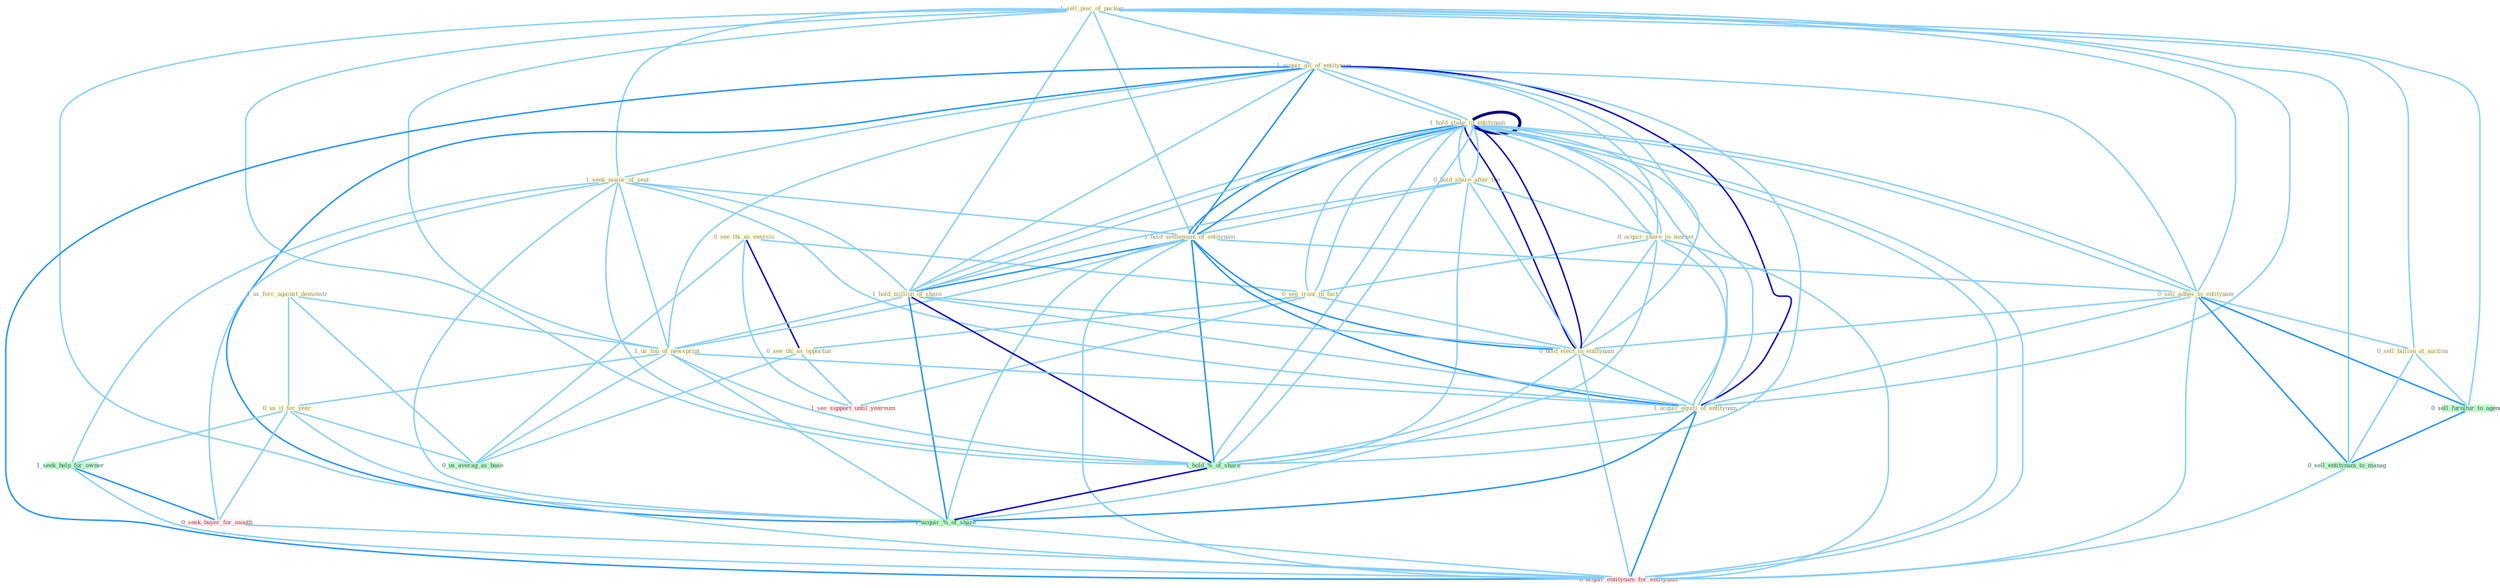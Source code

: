 Graph G{ 
    node
    [shape=polygon,style=filled,width=.5,height=.06,color="#BDFCC9",fixedsize=true,fontsize=4,
    fontcolor="#2f4f4f"];
    {node
    [color="#ffffe0", fontcolor="#8b7d6b"] "1_sell_piec_of_packag " "1_hold_stake_in_entitynam " "1_acquir_all_of_entitynam " "0_hold_share_after_the " "1_seek_major_of_seat " "0_acquir_share_in_market " "0_see_thi_as_exercis " "0_see_ironi_in_fact " "1_us_forc_against_demonstr " "1_hold_settlement_of_entitynam " "1_hold_million_of_share " "1_us_ton_of_newsprint " "0_us_it_for_year " "0_sell_adhes_to_entitynam " "0_see_thi_as_opportun " "0_hold_elect_in_entitynam " "0_sell_billion_at_auction " "1_acquir_equiti_of_entitynam "}
{node [color="#fff0f5", fontcolor="#b22222"] "0_seek_buyer_for_month " "1_see_support_until_yearnum " "0_acquir_entitynam_for_entitynam "}
edge [color="#B0E2FF"];

	"1_sell_piec_of_packag " -- "1_acquir_all_of_entitynam " [w="1", color="#87cefa" ];
	"1_sell_piec_of_packag " -- "1_seek_major_of_seat " [w="1", color="#87cefa" ];
	"1_sell_piec_of_packag " -- "1_hold_settlement_of_entitynam " [w="1", color="#87cefa" ];
	"1_sell_piec_of_packag " -- "1_hold_million_of_share " [w="1", color="#87cefa" ];
	"1_sell_piec_of_packag " -- "1_us_ton_of_newsprint " [w="1", color="#87cefa" ];
	"1_sell_piec_of_packag " -- "0_sell_adhes_to_entitynam " [w="1", color="#87cefa" ];
	"1_sell_piec_of_packag " -- "0_sell_billion_at_auction " [w="1", color="#87cefa" ];
	"1_sell_piec_of_packag " -- "1_acquir_equiti_of_entitynam " [w="1", color="#87cefa" ];
	"1_sell_piec_of_packag " -- "1_hold_%_of_share " [w="1", color="#87cefa" ];
	"1_sell_piec_of_packag " -- "1_acquir_%_of_share " [w="1", color="#87cefa" ];
	"1_sell_piec_of_packag " -- "0_sell_furnitur_to_agenc " [w="1", color="#87cefa" ];
	"1_sell_piec_of_packag " -- "0_sell_entitynam_to_manag " [w="1", color="#87cefa" ];
	"1_hold_stake_in_entitynam " -- "1_acquir_all_of_entitynam " [w="1", color="#87cefa" ];
	"1_hold_stake_in_entitynam " -- "0_hold_share_after_the " [w="1", color="#87cefa" ];
	"1_hold_stake_in_entitynam " -- "0_acquir_share_in_market " [w="1", color="#87cefa" ];
	"1_hold_stake_in_entitynam " -- "0_see_ironi_in_fact " [w="1", color="#87cefa" ];
	"1_hold_stake_in_entitynam " -- "1_hold_settlement_of_entitynam " [w="2", color="#1e90ff" , len=0.8];
	"1_hold_stake_in_entitynam " -- "1_hold_million_of_share " [w="1", color="#87cefa" ];
	"1_hold_stake_in_entitynam " -- "0_sell_adhes_to_entitynam " [w="1", color="#87cefa" ];
	"1_hold_stake_in_entitynam " -- "0_hold_elect_in_entitynam " [w="3", color="#0000cd" , len=0.6];
	"1_hold_stake_in_entitynam " -- "1_acquir_equiti_of_entitynam " [w="1", color="#87cefa" ];
	"1_hold_stake_in_entitynam " -- "1_hold_%_of_share " [w="1", color="#87cefa" ];
	"1_hold_stake_in_entitynam " -- "1_hold_stake_in_entitynam " [w="4", style=bold, color="#000080", len=0.4];
	"1_hold_stake_in_entitynam " -- "0_acquir_entitynam_for_entitynam " [w="1", color="#87cefa" ];
	"1_acquir_all_of_entitynam " -- "1_seek_major_of_seat " [w="1", color="#87cefa" ];
	"1_acquir_all_of_entitynam " -- "0_acquir_share_in_market " [w="1", color="#87cefa" ];
	"1_acquir_all_of_entitynam " -- "1_hold_settlement_of_entitynam " [w="2", color="#1e90ff" , len=0.8];
	"1_acquir_all_of_entitynam " -- "1_hold_million_of_share " [w="1", color="#87cefa" ];
	"1_acquir_all_of_entitynam " -- "1_us_ton_of_newsprint " [w="1", color="#87cefa" ];
	"1_acquir_all_of_entitynam " -- "0_sell_adhes_to_entitynam " [w="1", color="#87cefa" ];
	"1_acquir_all_of_entitynam " -- "0_hold_elect_in_entitynam " [w="1", color="#87cefa" ];
	"1_acquir_all_of_entitynam " -- "1_acquir_equiti_of_entitynam " [w="3", color="#0000cd" , len=0.6];
	"1_acquir_all_of_entitynam " -- "1_hold_%_of_share " [w="1", color="#87cefa" ];
	"1_acquir_all_of_entitynam " -- "1_hold_stake_in_entitynam " [w="1", color="#87cefa" ];
	"1_acquir_all_of_entitynam " -- "1_acquir_%_of_share " [w="2", color="#1e90ff" , len=0.8];
	"1_acquir_all_of_entitynam " -- "0_acquir_entitynam_for_entitynam " [w="2", color="#1e90ff" , len=0.8];
	"0_hold_share_after_the " -- "0_acquir_share_in_market " [w="1", color="#87cefa" ];
	"0_hold_share_after_the " -- "1_hold_settlement_of_entitynam " [w="1", color="#87cefa" ];
	"0_hold_share_after_the " -- "1_hold_million_of_share " [w="1", color="#87cefa" ];
	"0_hold_share_after_the " -- "0_hold_elect_in_entitynam " [w="1", color="#87cefa" ];
	"0_hold_share_after_the " -- "1_hold_%_of_share " [w="1", color="#87cefa" ];
	"0_hold_share_after_the " -- "1_hold_stake_in_entitynam " [w="1", color="#87cefa" ];
	"1_seek_major_of_seat " -- "1_hold_settlement_of_entitynam " [w="1", color="#87cefa" ];
	"1_seek_major_of_seat " -- "1_hold_million_of_share " [w="1", color="#87cefa" ];
	"1_seek_major_of_seat " -- "1_us_ton_of_newsprint " [w="1", color="#87cefa" ];
	"1_seek_major_of_seat " -- "1_acquir_equiti_of_entitynam " [w="1", color="#87cefa" ];
	"1_seek_major_of_seat " -- "1_hold_%_of_share " [w="1", color="#87cefa" ];
	"1_seek_major_of_seat " -- "1_seek_help_for_owner " [w="1", color="#87cefa" ];
	"1_seek_major_of_seat " -- "0_seek_buyer_for_month " [w="1", color="#87cefa" ];
	"1_seek_major_of_seat " -- "1_acquir_%_of_share " [w="1", color="#87cefa" ];
	"0_acquir_share_in_market " -- "0_see_ironi_in_fact " [w="1", color="#87cefa" ];
	"0_acquir_share_in_market " -- "0_hold_elect_in_entitynam " [w="1", color="#87cefa" ];
	"0_acquir_share_in_market " -- "1_acquir_equiti_of_entitynam " [w="1", color="#87cefa" ];
	"0_acquir_share_in_market " -- "1_hold_stake_in_entitynam " [w="1", color="#87cefa" ];
	"0_acquir_share_in_market " -- "1_acquir_%_of_share " [w="1", color="#87cefa" ];
	"0_acquir_share_in_market " -- "0_acquir_entitynam_for_entitynam " [w="1", color="#87cefa" ];
	"0_see_thi_as_exercis " -- "0_see_ironi_in_fact " [w="1", color="#87cefa" ];
	"0_see_thi_as_exercis " -- "0_see_thi_as_opportun " [w="3", color="#0000cd" , len=0.6];
	"0_see_thi_as_exercis " -- "1_see_support_until_yearnum " [w="1", color="#87cefa" ];
	"0_see_thi_as_exercis " -- "0_us_averag_as_base " [w="1", color="#87cefa" ];
	"0_see_ironi_in_fact " -- "0_see_thi_as_opportun " [w="1", color="#87cefa" ];
	"0_see_ironi_in_fact " -- "0_hold_elect_in_entitynam " [w="1", color="#87cefa" ];
	"0_see_ironi_in_fact " -- "1_hold_stake_in_entitynam " [w="1", color="#87cefa" ];
	"0_see_ironi_in_fact " -- "1_see_support_until_yearnum " [w="1", color="#87cefa" ];
	"1_us_forc_against_demonstr " -- "1_us_ton_of_newsprint " [w="1", color="#87cefa" ];
	"1_us_forc_against_demonstr " -- "0_us_it_for_year " [w="1", color="#87cefa" ];
	"1_us_forc_against_demonstr " -- "0_us_averag_as_base " [w="1", color="#87cefa" ];
	"1_hold_settlement_of_entitynam " -- "1_hold_million_of_share " [w="2", color="#1e90ff" , len=0.8];
	"1_hold_settlement_of_entitynam " -- "1_us_ton_of_newsprint " [w="1", color="#87cefa" ];
	"1_hold_settlement_of_entitynam " -- "0_sell_adhes_to_entitynam " [w="1", color="#87cefa" ];
	"1_hold_settlement_of_entitynam " -- "0_hold_elect_in_entitynam " [w="2", color="#1e90ff" , len=0.8];
	"1_hold_settlement_of_entitynam " -- "1_acquir_equiti_of_entitynam " [w="2", color="#1e90ff" , len=0.8];
	"1_hold_settlement_of_entitynam " -- "1_hold_%_of_share " [w="2", color="#1e90ff" , len=0.8];
	"1_hold_settlement_of_entitynam " -- "1_hold_stake_in_entitynam " [w="2", color="#1e90ff" , len=0.8];
	"1_hold_settlement_of_entitynam " -- "1_acquir_%_of_share " [w="1", color="#87cefa" ];
	"1_hold_settlement_of_entitynam " -- "0_acquir_entitynam_for_entitynam " [w="1", color="#87cefa" ];
	"1_hold_million_of_share " -- "1_us_ton_of_newsprint " [w="1", color="#87cefa" ];
	"1_hold_million_of_share " -- "0_hold_elect_in_entitynam " [w="1", color="#87cefa" ];
	"1_hold_million_of_share " -- "1_acquir_equiti_of_entitynam " [w="1", color="#87cefa" ];
	"1_hold_million_of_share " -- "1_hold_%_of_share " [w="3", color="#0000cd" , len=0.6];
	"1_hold_million_of_share " -- "1_hold_stake_in_entitynam " [w="1", color="#87cefa" ];
	"1_hold_million_of_share " -- "1_acquir_%_of_share " [w="2", color="#1e90ff" , len=0.8];
	"1_us_ton_of_newsprint " -- "0_us_it_for_year " [w="1", color="#87cefa" ];
	"1_us_ton_of_newsprint " -- "1_acquir_equiti_of_entitynam " [w="1", color="#87cefa" ];
	"1_us_ton_of_newsprint " -- "1_hold_%_of_share " [w="1", color="#87cefa" ];
	"1_us_ton_of_newsprint " -- "1_acquir_%_of_share " [w="1", color="#87cefa" ];
	"1_us_ton_of_newsprint " -- "0_us_averag_as_base " [w="1", color="#87cefa" ];
	"0_us_it_for_year " -- "1_seek_help_for_owner " [w="1", color="#87cefa" ];
	"0_us_it_for_year " -- "0_seek_buyer_for_month " [w="1", color="#87cefa" ];
	"0_us_it_for_year " -- "0_us_averag_as_base " [w="1", color="#87cefa" ];
	"0_us_it_for_year " -- "0_acquir_entitynam_for_entitynam " [w="1", color="#87cefa" ];
	"0_sell_adhes_to_entitynam " -- "0_hold_elect_in_entitynam " [w="1", color="#87cefa" ];
	"0_sell_adhes_to_entitynam " -- "0_sell_billion_at_auction " [w="1", color="#87cefa" ];
	"0_sell_adhes_to_entitynam " -- "1_acquir_equiti_of_entitynam " [w="1", color="#87cefa" ];
	"0_sell_adhes_to_entitynam " -- "1_hold_stake_in_entitynam " [w="1", color="#87cefa" ];
	"0_sell_adhes_to_entitynam " -- "0_sell_furnitur_to_agenc " [w="2", color="#1e90ff" , len=0.8];
	"0_sell_adhes_to_entitynam " -- "0_sell_entitynam_to_manag " [w="2", color="#1e90ff" , len=0.8];
	"0_sell_adhes_to_entitynam " -- "0_acquir_entitynam_for_entitynam " [w="1", color="#87cefa" ];
	"0_see_thi_as_opportun " -- "1_see_support_until_yearnum " [w="1", color="#87cefa" ];
	"0_see_thi_as_opportun " -- "0_us_averag_as_base " [w="1", color="#87cefa" ];
	"0_hold_elect_in_entitynam " -- "1_acquir_equiti_of_entitynam " [w="1", color="#87cefa" ];
	"0_hold_elect_in_entitynam " -- "1_hold_%_of_share " [w="1", color="#87cefa" ];
	"0_hold_elect_in_entitynam " -- "1_hold_stake_in_entitynam " [w="3", color="#0000cd" , len=0.6];
	"0_hold_elect_in_entitynam " -- "0_acquir_entitynam_for_entitynam " [w="1", color="#87cefa" ];
	"0_sell_billion_at_auction " -- "0_sell_furnitur_to_agenc " [w="1", color="#87cefa" ];
	"0_sell_billion_at_auction " -- "0_sell_entitynam_to_manag " [w="1", color="#87cefa" ];
	"1_acquir_equiti_of_entitynam " -- "1_hold_%_of_share " [w="1", color="#87cefa" ];
	"1_acquir_equiti_of_entitynam " -- "1_hold_stake_in_entitynam " [w="1", color="#87cefa" ];
	"1_acquir_equiti_of_entitynam " -- "1_acquir_%_of_share " [w="2", color="#1e90ff" , len=0.8];
	"1_acquir_equiti_of_entitynam " -- "0_acquir_entitynam_for_entitynam " [w="2", color="#1e90ff" , len=0.8];
	"1_hold_%_of_share " -- "1_hold_stake_in_entitynam " [w="1", color="#87cefa" ];
	"1_hold_%_of_share " -- "1_acquir_%_of_share " [w="3", color="#0000cd" , len=0.6];
	"1_hold_stake_in_entitynam " -- "0_acquir_entitynam_for_entitynam " [w="1", color="#87cefa" ];
	"1_seek_help_for_owner " -- "0_seek_buyer_for_month " [w="2", color="#1e90ff" , len=0.8];
	"1_seek_help_for_owner " -- "0_acquir_entitynam_for_entitynam " [w="1", color="#87cefa" ];
	"0_seek_buyer_for_month " -- "0_acquir_entitynam_for_entitynam " [w="1", color="#87cefa" ];
	"1_acquir_%_of_share " -- "0_acquir_entitynam_for_entitynam " [w="1", color="#87cefa" ];
	"0_sell_furnitur_to_agenc " -- "0_sell_entitynam_to_manag " [w="2", color="#1e90ff" , len=0.8];
	"0_sell_entitynam_to_manag " -- "0_acquir_entitynam_for_entitynam " [w="1", color="#87cefa" ];
}